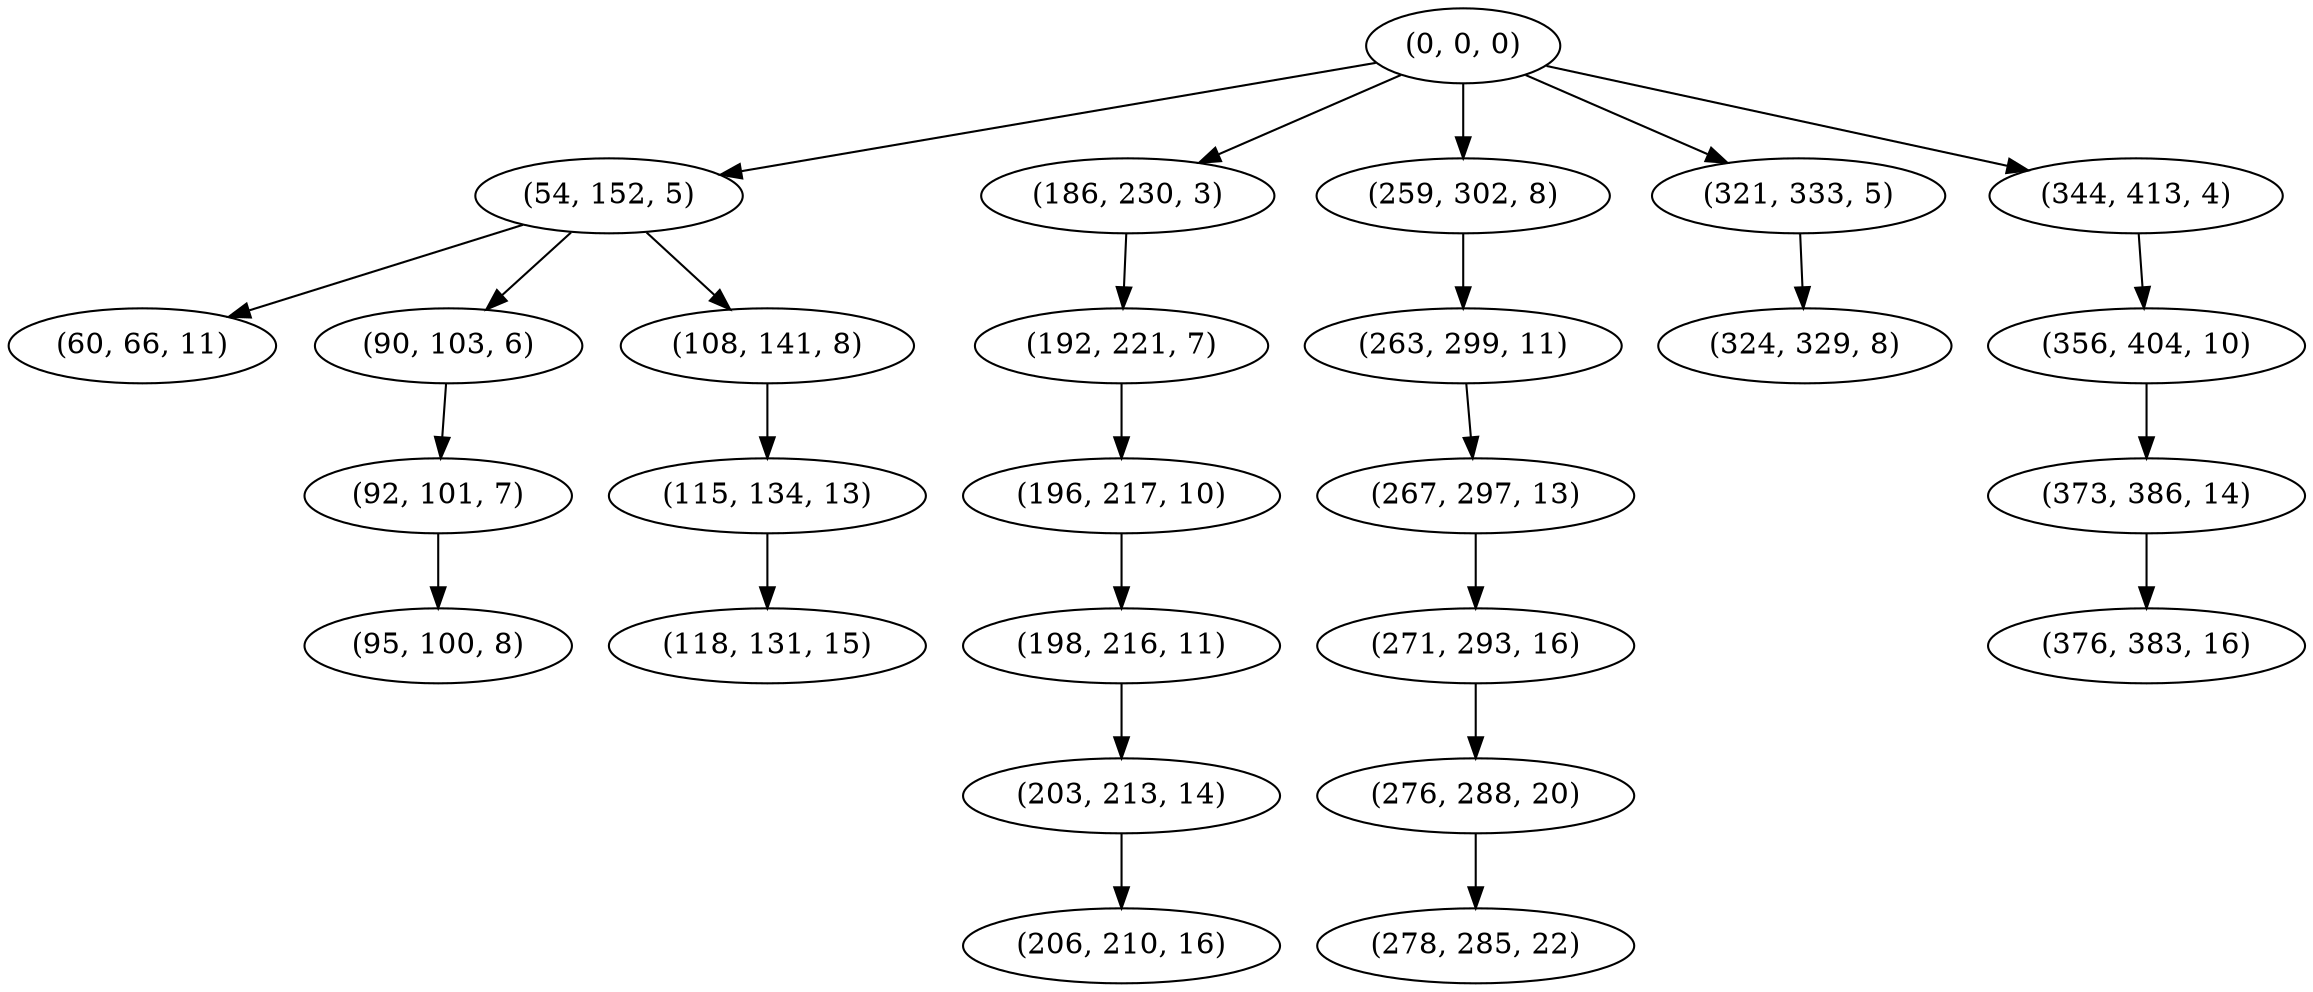 digraph tree {
    "(0, 0, 0)";
    "(54, 152, 5)";
    "(60, 66, 11)";
    "(90, 103, 6)";
    "(92, 101, 7)";
    "(95, 100, 8)";
    "(108, 141, 8)";
    "(115, 134, 13)";
    "(118, 131, 15)";
    "(186, 230, 3)";
    "(192, 221, 7)";
    "(196, 217, 10)";
    "(198, 216, 11)";
    "(203, 213, 14)";
    "(206, 210, 16)";
    "(259, 302, 8)";
    "(263, 299, 11)";
    "(267, 297, 13)";
    "(271, 293, 16)";
    "(276, 288, 20)";
    "(278, 285, 22)";
    "(321, 333, 5)";
    "(324, 329, 8)";
    "(344, 413, 4)";
    "(356, 404, 10)";
    "(373, 386, 14)";
    "(376, 383, 16)";
    "(0, 0, 0)" -> "(54, 152, 5)";
    "(0, 0, 0)" -> "(186, 230, 3)";
    "(0, 0, 0)" -> "(259, 302, 8)";
    "(0, 0, 0)" -> "(321, 333, 5)";
    "(0, 0, 0)" -> "(344, 413, 4)";
    "(54, 152, 5)" -> "(60, 66, 11)";
    "(54, 152, 5)" -> "(90, 103, 6)";
    "(54, 152, 5)" -> "(108, 141, 8)";
    "(90, 103, 6)" -> "(92, 101, 7)";
    "(92, 101, 7)" -> "(95, 100, 8)";
    "(108, 141, 8)" -> "(115, 134, 13)";
    "(115, 134, 13)" -> "(118, 131, 15)";
    "(186, 230, 3)" -> "(192, 221, 7)";
    "(192, 221, 7)" -> "(196, 217, 10)";
    "(196, 217, 10)" -> "(198, 216, 11)";
    "(198, 216, 11)" -> "(203, 213, 14)";
    "(203, 213, 14)" -> "(206, 210, 16)";
    "(259, 302, 8)" -> "(263, 299, 11)";
    "(263, 299, 11)" -> "(267, 297, 13)";
    "(267, 297, 13)" -> "(271, 293, 16)";
    "(271, 293, 16)" -> "(276, 288, 20)";
    "(276, 288, 20)" -> "(278, 285, 22)";
    "(321, 333, 5)" -> "(324, 329, 8)";
    "(344, 413, 4)" -> "(356, 404, 10)";
    "(356, 404, 10)" -> "(373, 386, 14)";
    "(373, 386, 14)" -> "(376, 383, 16)";
}
